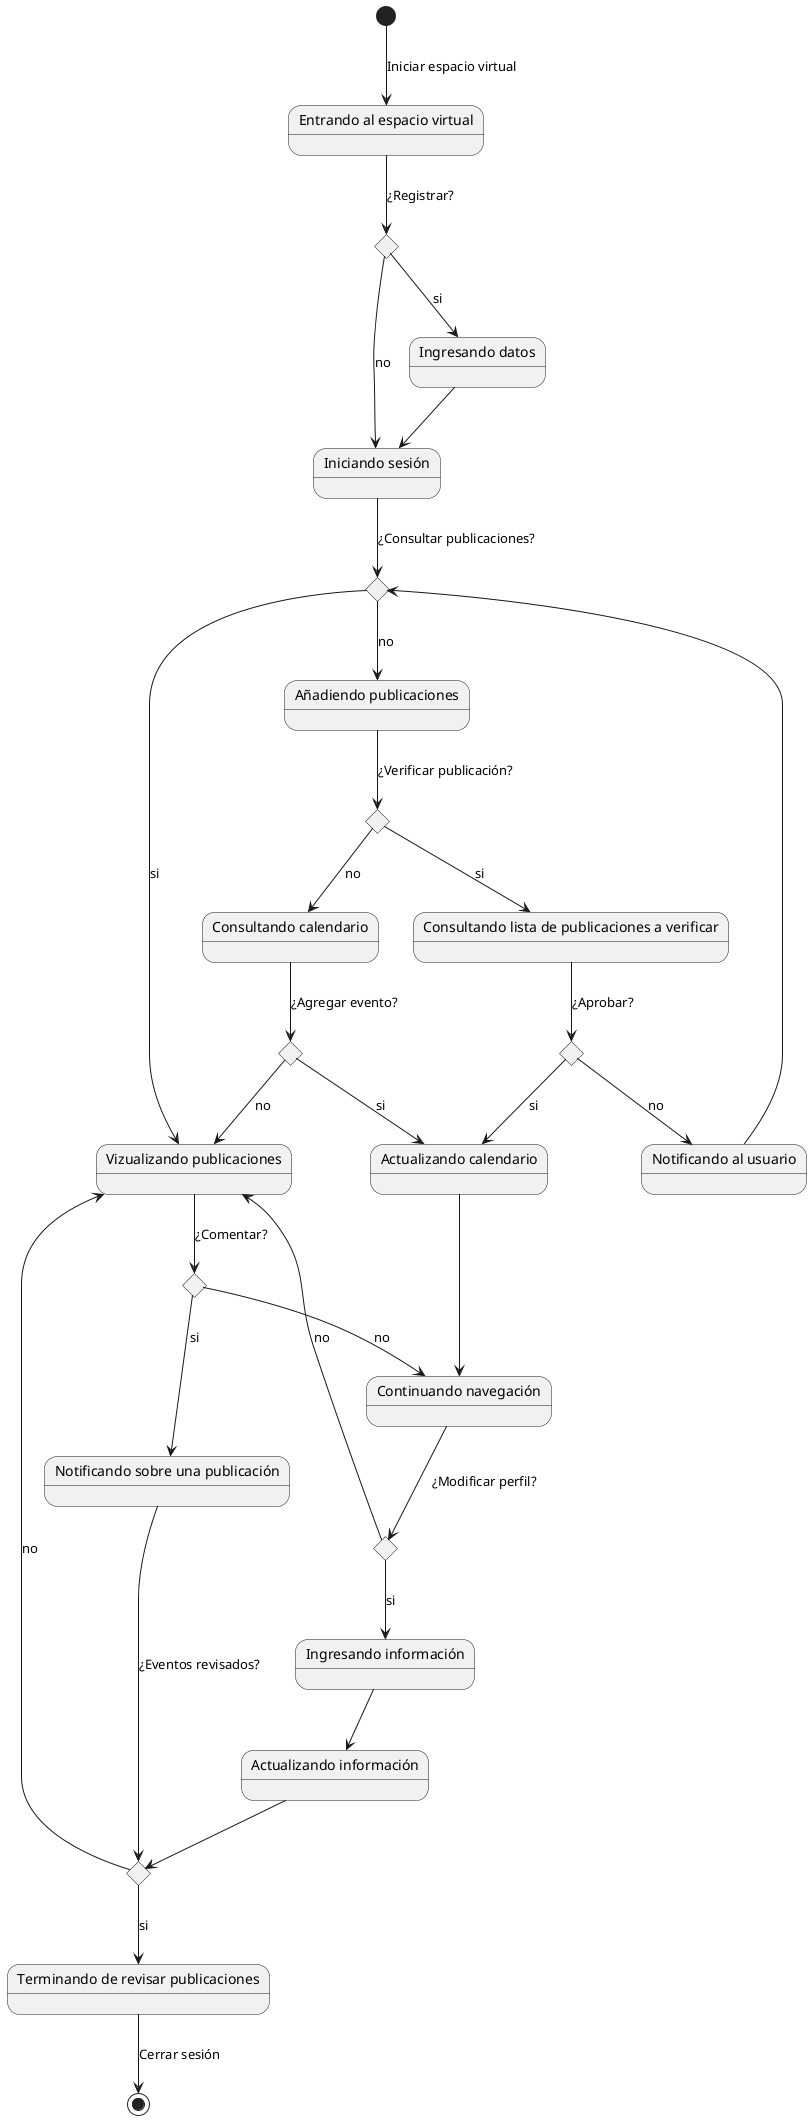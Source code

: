 @startuml State diagram use cases
state c1 <<choice>>
state c2 <<choice>>
state c3 <<choice>>
state c4 <<choice>>
state c5 <<choice>>
state c6 <<choice>>
state c7 <<choice>>
state c8 <<choice>>
state "Entrando al espacio virtual" as init
state "Ingresando datos" as data
state "Iniciando sesión" as inits
state "Vizualizando publicaciones" as visualizep
state "Añadiendo publicaciones" as addp 
state "Consultando calendario" as consultc
state "Actualizando calendario" as uptadec
state "Consultando lista de publicaciones a verificar" as list
state "Notificando al usuario" as notification
state "Notificando sobre una publicación" as notip
state "Terminando de revisar publicaciones" as finish
state "Continuando navegación" as continue
state "Ingresando información" as perfil
state "Actualizando información" as safe


[*] --> init: Iniciar espacio virtual
init-->c1:¿Registrar?
c1-->data :si
c1-->inits :no
data-->inits
inits-->c2:¿Consultar publicaciones?
c2-->visualizep :si
c2--> addp :no
visualizep-->c3:¿Comentar?
c3-->notip :si
c3-->continue :no
notip-->c4:¿Eventos revisados?
c4-->finish :si
finish-->[*] :Cerrar sesión
c4--> visualizep :no
addp-->c5: ¿Verificar publicación?
c5-->list :si
c5-->consultc :no
list-->c6:¿Aprobar?
c6-->uptadec :si
uptadec-->continue
c6-->notification :no
notification-->c2
consultc-->c7:¿Agregar evento?
c7-->uptadec :si
c7--> visualizep :no
continue-->c8: ¿Modificar perfil?
c8-->perfil :si
perfil--> safe
safe-->c4
c8-->visualizep :no


@enduml